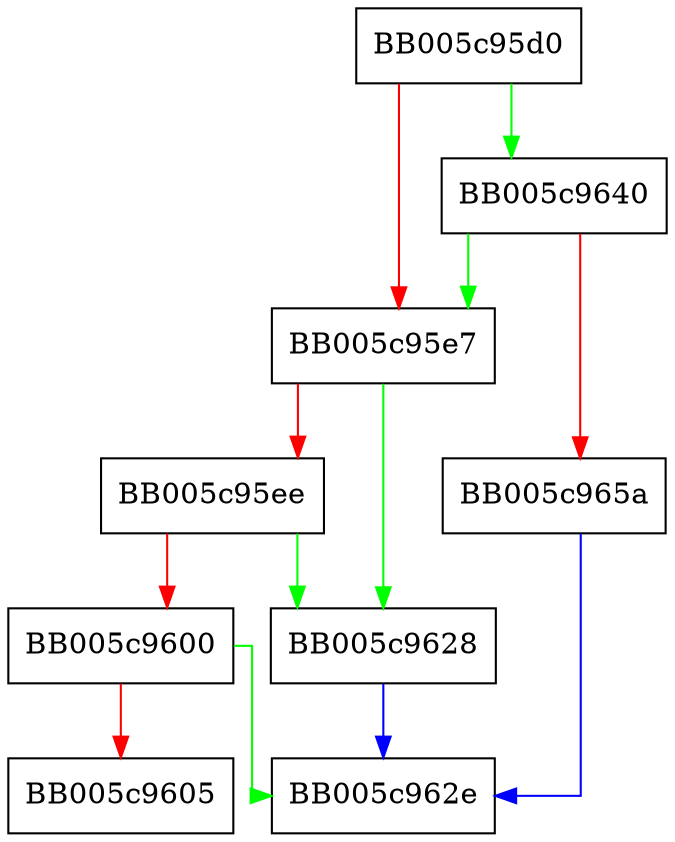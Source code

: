 digraph evp_keymgmt_util_try_import {
  node [shape="box"];
  graph [splines=ortho];
  BB005c95d0 -> BB005c9640 [color="green"];
  BB005c95d0 -> BB005c95e7 [color="red"];
  BB005c95e7 -> BB005c9628 [color="green"];
  BB005c95e7 -> BB005c95ee [color="red"];
  BB005c95ee -> BB005c9628 [color="green"];
  BB005c95ee -> BB005c9600 [color="red"];
  BB005c9600 -> BB005c962e [color="green"];
  BB005c9600 -> BB005c9605 [color="red"];
  BB005c9628 -> BB005c962e [color="blue"];
  BB005c9640 -> BB005c95e7 [color="green"];
  BB005c9640 -> BB005c965a [color="red"];
  BB005c965a -> BB005c962e [color="blue"];
}